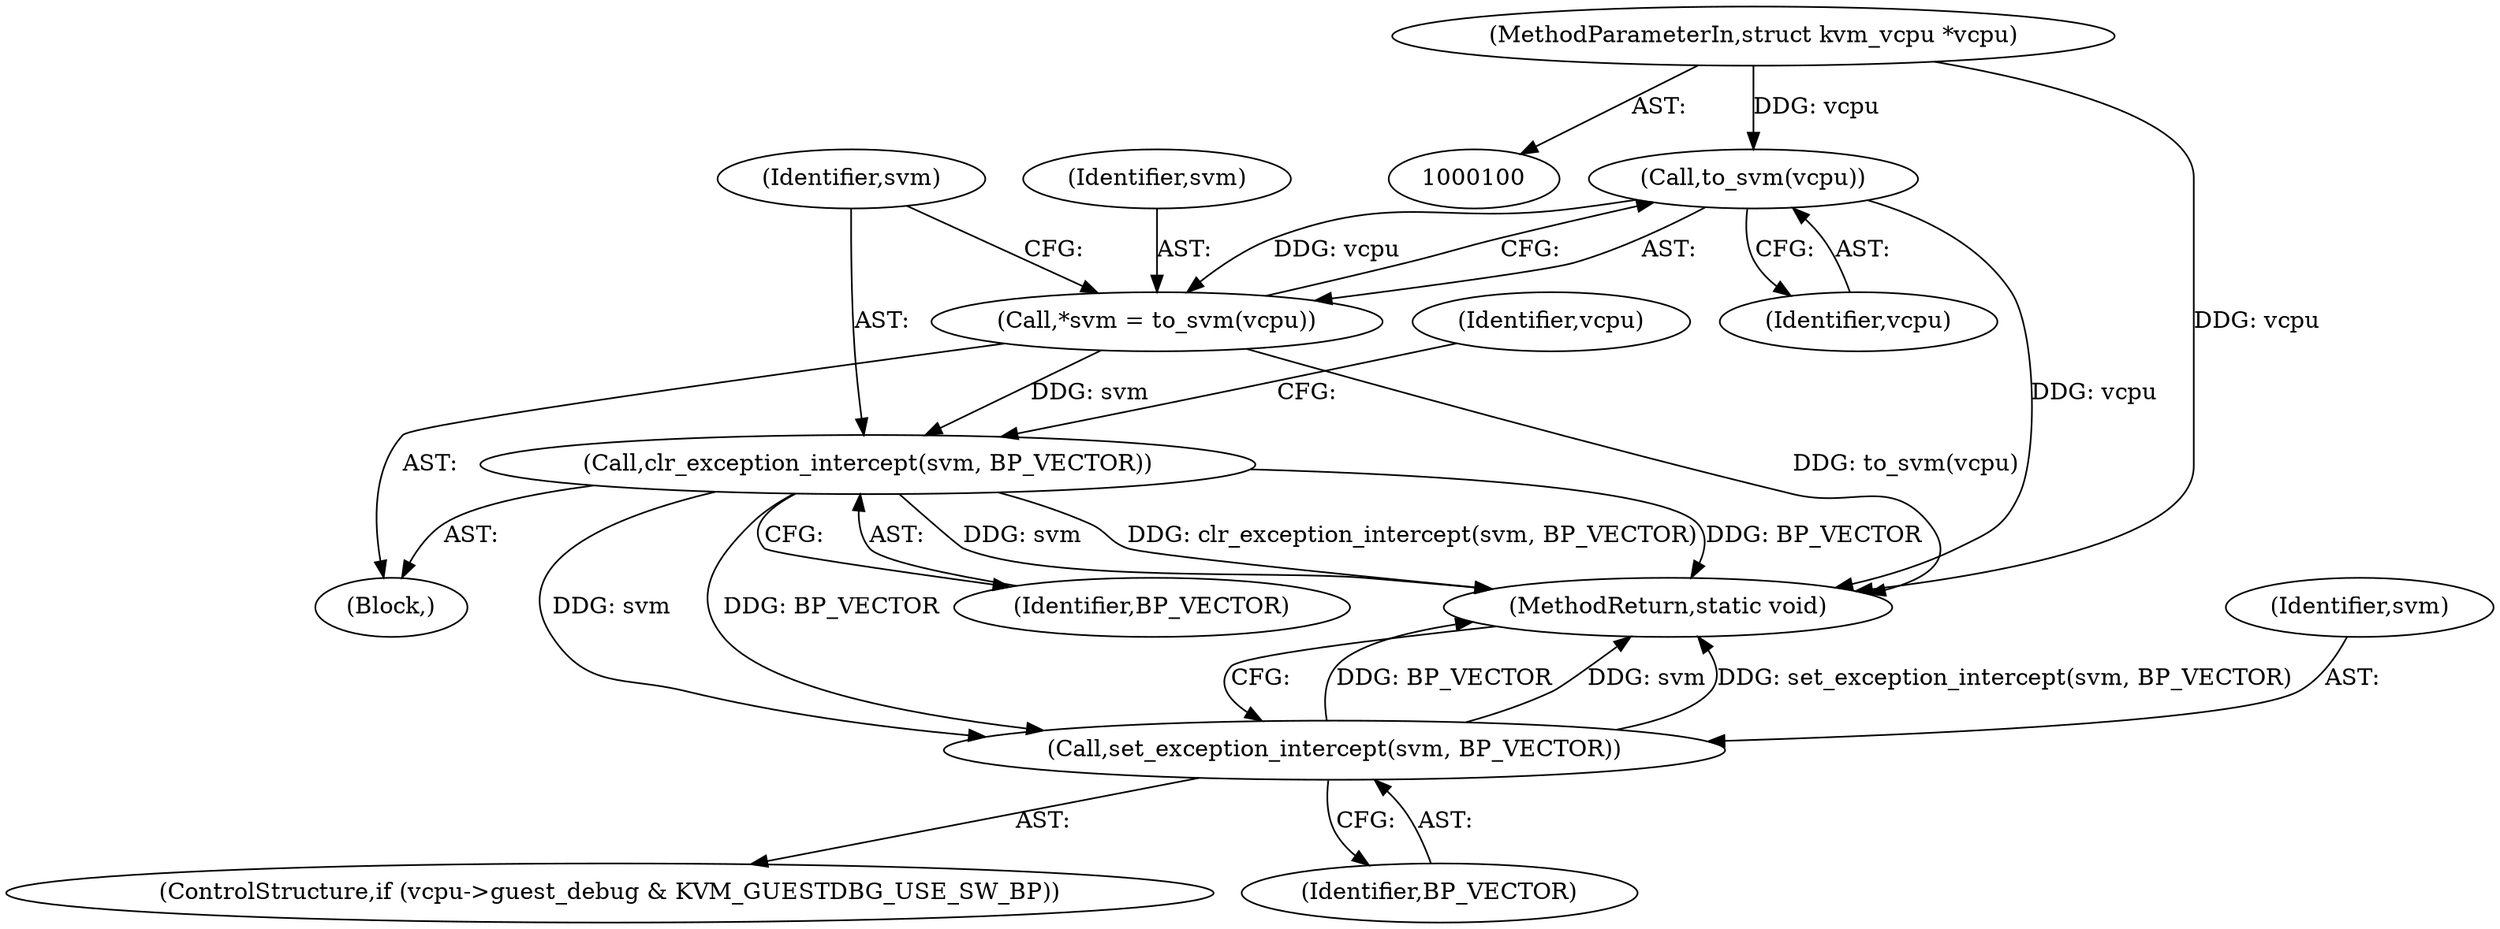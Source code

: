 digraph "0_linux_cbdb967af3d54993f5814f1cee0ed311a055377d_2@pointer" {
"1000106" [label="(Call,to_svm(vcpu))"];
"1000101" [label="(MethodParameterIn,struct kvm_vcpu *vcpu)"];
"1000104" [label="(Call,*svm = to_svm(vcpu))"];
"1000108" [label="(Call,clr_exception_intercept(svm, BP_VECTOR))"];
"1000124" [label="(Call,set_exception_intercept(svm, BP_VECTOR))"];
"1000106" [label="(Call,to_svm(vcpu))"];
"1000101" [label="(MethodParameterIn,struct kvm_vcpu *vcpu)"];
"1000110" [label="(Identifier,BP_VECTOR)"];
"1000118" [label="(ControlStructure,if (vcpu->guest_debug & KVM_GUESTDBG_USE_SW_BP))"];
"1000102" [label="(Block,)"];
"1000105" [label="(Identifier,svm)"];
"1000104" [label="(Call,*svm = to_svm(vcpu))"];
"1000125" [label="(Identifier,svm)"];
"1000107" [label="(Identifier,vcpu)"];
"1000108" [label="(Call,clr_exception_intercept(svm, BP_VECTOR))"];
"1000126" [label="(Identifier,BP_VECTOR)"];
"1000124" [label="(Call,set_exception_intercept(svm, BP_VECTOR))"];
"1000133" [label="(MethodReturn,static void)"];
"1000114" [label="(Identifier,vcpu)"];
"1000109" [label="(Identifier,svm)"];
"1000106" -> "1000104"  [label="AST: "];
"1000106" -> "1000107"  [label="CFG: "];
"1000107" -> "1000106"  [label="AST: "];
"1000104" -> "1000106"  [label="CFG: "];
"1000106" -> "1000133"  [label="DDG: vcpu"];
"1000106" -> "1000104"  [label="DDG: vcpu"];
"1000101" -> "1000106"  [label="DDG: vcpu"];
"1000101" -> "1000100"  [label="AST: "];
"1000101" -> "1000133"  [label="DDG: vcpu"];
"1000104" -> "1000102"  [label="AST: "];
"1000105" -> "1000104"  [label="AST: "];
"1000109" -> "1000104"  [label="CFG: "];
"1000104" -> "1000133"  [label="DDG: to_svm(vcpu)"];
"1000104" -> "1000108"  [label="DDG: svm"];
"1000108" -> "1000102"  [label="AST: "];
"1000108" -> "1000110"  [label="CFG: "];
"1000109" -> "1000108"  [label="AST: "];
"1000110" -> "1000108"  [label="AST: "];
"1000114" -> "1000108"  [label="CFG: "];
"1000108" -> "1000133"  [label="DDG: clr_exception_intercept(svm, BP_VECTOR)"];
"1000108" -> "1000133"  [label="DDG: BP_VECTOR"];
"1000108" -> "1000133"  [label="DDG: svm"];
"1000108" -> "1000124"  [label="DDG: svm"];
"1000108" -> "1000124"  [label="DDG: BP_VECTOR"];
"1000124" -> "1000118"  [label="AST: "];
"1000124" -> "1000126"  [label="CFG: "];
"1000125" -> "1000124"  [label="AST: "];
"1000126" -> "1000124"  [label="AST: "];
"1000133" -> "1000124"  [label="CFG: "];
"1000124" -> "1000133"  [label="DDG: BP_VECTOR"];
"1000124" -> "1000133"  [label="DDG: svm"];
"1000124" -> "1000133"  [label="DDG: set_exception_intercept(svm, BP_VECTOR)"];
}
